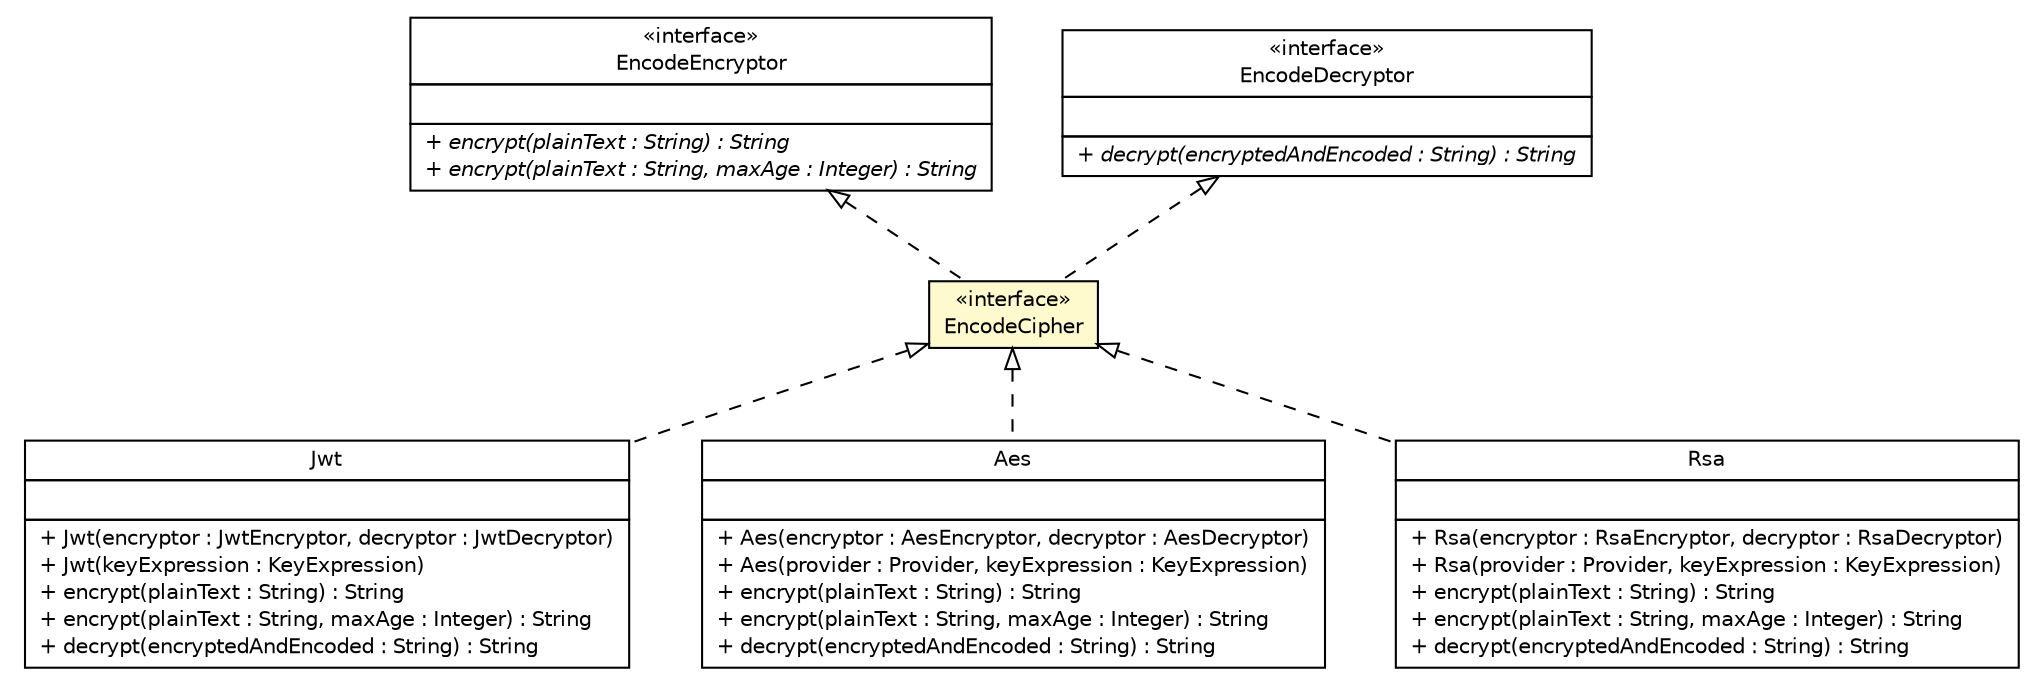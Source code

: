 #!/usr/local/bin/dot
#
# Class diagram 
# Generated by UMLGraph version R5_6-24-gf6e263 (http://www.umlgraph.org/)
#

digraph G {
	edge [fontname="Helvetica",fontsize=10,labelfontname="Helvetica",labelfontsize=10];
	node [fontname="Helvetica",fontsize=10,shape=plaintext];
	nodesep=0.25;
	ranksep=0.5;
	// cn.home1.oss.lib.common.crypto.Jwt
	c2490 [label=<<table title="cn.home1.oss.lib.common.crypto.Jwt" border="0" cellborder="1" cellspacing="0" cellpadding="2" port="p" href="./Jwt.html">
		<tr><td><table border="0" cellspacing="0" cellpadding="1">
<tr><td align="center" balign="center"> Jwt </td></tr>
		</table></td></tr>
		<tr><td><table border="0" cellspacing="0" cellpadding="1">
<tr><td align="left" balign="left">  </td></tr>
		</table></td></tr>
		<tr><td><table border="0" cellspacing="0" cellpadding="1">
<tr><td align="left" balign="left"> + Jwt(encryptor : JwtEncryptor, decryptor : JwtDecryptor) </td></tr>
<tr><td align="left" balign="left"> + Jwt(keyExpression : KeyExpression) </td></tr>
<tr><td align="left" balign="left"> + encrypt(plainText : String) : String </td></tr>
<tr><td align="left" balign="left"> + encrypt(plainText : String, maxAge : Integer) : String </td></tr>
<tr><td align="left" balign="left"> + decrypt(encryptedAndEncoded : String) : String </td></tr>
		</table></td></tr>
		</table>>, URL="./Jwt.html", fontname="Helvetica", fontcolor="black", fontsize=10.0];
	// cn.home1.oss.lib.common.crypto.Aes
	c2491 [label=<<table title="cn.home1.oss.lib.common.crypto.Aes" border="0" cellborder="1" cellspacing="0" cellpadding="2" port="p" href="./Aes.html">
		<tr><td><table border="0" cellspacing="0" cellpadding="1">
<tr><td align="center" balign="center"> Aes </td></tr>
		</table></td></tr>
		<tr><td><table border="0" cellspacing="0" cellpadding="1">
<tr><td align="left" balign="left">  </td></tr>
		</table></td></tr>
		<tr><td><table border="0" cellspacing="0" cellpadding="1">
<tr><td align="left" balign="left"> + Aes(encryptor : AesEncryptor, decryptor : AesDecryptor) </td></tr>
<tr><td align="left" balign="left"> + Aes(provider : Provider, keyExpression : KeyExpression) </td></tr>
<tr><td align="left" balign="left"> + encrypt(plainText : String) : String </td></tr>
<tr><td align="left" balign="left"> + encrypt(plainText : String, maxAge : Integer) : String </td></tr>
<tr><td align="left" balign="left"> + decrypt(encryptedAndEncoded : String) : String </td></tr>
		</table></td></tr>
		</table>>, URL="./Aes.html", fontname="Helvetica", fontcolor="black", fontsize=10.0];
	// cn.home1.oss.lib.common.crypto.EncodeEncryptor
	c2493 [label=<<table title="cn.home1.oss.lib.common.crypto.EncodeEncryptor" border="0" cellborder="1" cellspacing="0" cellpadding="2" port="p" href="./EncodeEncryptor.html">
		<tr><td><table border="0" cellspacing="0" cellpadding="1">
<tr><td align="center" balign="center"> &#171;interface&#187; </td></tr>
<tr><td align="center" balign="center"> EncodeEncryptor </td></tr>
		</table></td></tr>
		<tr><td><table border="0" cellspacing="0" cellpadding="1">
<tr><td align="left" balign="left">  </td></tr>
		</table></td></tr>
		<tr><td><table border="0" cellspacing="0" cellpadding="1">
<tr><td align="left" balign="left"><font face="Helvetica-Oblique" point-size="10.0"> + encrypt(plainText : String) : String </font></td></tr>
<tr><td align="left" balign="left"><font face="Helvetica-Oblique" point-size="10.0"> + encrypt(plainText : String, maxAge : Integer) : String </font></td></tr>
		</table></td></tr>
		</table>>, URL="./EncodeEncryptor.html", fontname="Helvetica", fontcolor="black", fontsize=10.0];
	// cn.home1.oss.lib.common.crypto.EncodeDecryptor
	c2498 [label=<<table title="cn.home1.oss.lib.common.crypto.EncodeDecryptor" border="0" cellborder="1" cellspacing="0" cellpadding="2" port="p" href="./EncodeDecryptor.html">
		<tr><td><table border="0" cellspacing="0" cellpadding="1">
<tr><td align="center" balign="center"> &#171;interface&#187; </td></tr>
<tr><td align="center" balign="center"> EncodeDecryptor </td></tr>
		</table></td></tr>
		<tr><td><table border="0" cellspacing="0" cellpadding="1">
<tr><td align="left" balign="left">  </td></tr>
		</table></td></tr>
		<tr><td><table border="0" cellspacing="0" cellpadding="1">
<tr><td align="left" balign="left"><font face="Helvetica-Oblique" point-size="10.0"> + decrypt(encryptedAndEncoded : String) : String </font></td></tr>
		</table></td></tr>
		</table>>, URL="./EncodeDecryptor.html", fontname="Helvetica", fontcolor="black", fontsize=10.0];
	// cn.home1.oss.lib.common.crypto.EncodeCipher
	c2502 [label=<<table title="cn.home1.oss.lib.common.crypto.EncodeCipher" border="0" cellborder="1" cellspacing="0" cellpadding="2" port="p" bgcolor="lemonChiffon" href="./EncodeCipher.html">
		<tr><td><table border="0" cellspacing="0" cellpadding="1">
<tr><td align="center" balign="center"> &#171;interface&#187; </td></tr>
<tr><td align="center" balign="center"> EncodeCipher </td></tr>
		</table></td></tr>
		</table>>, URL="./EncodeCipher.html", fontname="Helvetica", fontcolor="black", fontsize=10.0];
	// cn.home1.oss.lib.common.crypto.Rsa
	c2507 [label=<<table title="cn.home1.oss.lib.common.crypto.Rsa" border="0" cellborder="1" cellspacing="0" cellpadding="2" port="p" href="./Rsa.html">
		<tr><td><table border="0" cellspacing="0" cellpadding="1">
<tr><td align="center" balign="center"> Rsa </td></tr>
		</table></td></tr>
		<tr><td><table border="0" cellspacing="0" cellpadding="1">
<tr><td align="left" balign="left">  </td></tr>
		</table></td></tr>
		<tr><td><table border="0" cellspacing="0" cellpadding="1">
<tr><td align="left" balign="left"> + Rsa(encryptor : RsaEncryptor, decryptor : RsaDecryptor) </td></tr>
<tr><td align="left" balign="left"> + Rsa(provider : Provider, keyExpression : KeyExpression) </td></tr>
<tr><td align="left" balign="left"> + encrypt(plainText : String) : String </td></tr>
<tr><td align="left" balign="left"> + encrypt(plainText : String, maxAge : Integer) : String </td></tr>
<tr><td align="left" balign="left"> + decrypt(encryptedAndEncoded : String) : String </td></tr>
		</table></td></tr>
		</table>>, URL="./Rsa.html", fontname="Helvetica", fontcolor="black", fontsize=10.0];
	//cn.home1.oss.lib.common.crypto.Jwt implements cn.home1.oss.lib.common.crypto.EncodeCipher
	c2502:p -> c2490:p [dir=back,arrowtail=empty,style=dashed];
	//cn.home1.oss.lib.common.crypto.Aes implements cn.home1.oss.lib.common.crypto.EncodeCipher
	c2502:p -> c2491:p [dir=back,arrowtail=empty,style=dashed];
	//cn.home1.oss.lib.common.crypto.EncodeCipher implements cn.home1.oss.lib.common.crypto.EncodeEncryptor
	c2493:p -> c2502:p [dir=back,arrowtail=empty,style=dashed];
	//cn.home1.oss.lib.common.crypto.EncodeCipher implements cn.home1.oss.lib.common.crypto.EncodeDecryptor
	c2498:p -> c2502:p [dir=back,arrowtail=empty,style=dashed];
	//cn.home1.oss.lib.common.crypto.Rsa implements cn.home1.oss.lib.common.crypto.EncodeCipher
	c2502:p -> c2507:p [dir=back,arrowtail=empty,style=dashed];
}

